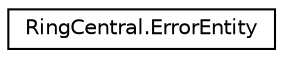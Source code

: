 digraph "Graphical Class Hierarchy"
{
 // LATEX_PDF_SIZE
  edge [fontname="Helvetica",fontsize="10",labelfontname="Helvetica",labelfontsize="10"];
  node [fontname="Helvetica",fontsize="10",shape=record];
  rankdir="LR";
  Node0 [label="RingCentral.ErrorEntity",height=0.2,width=0.4,color="black", fillcolor="white", style="filled",URL="$classRingCentral_1_1ErrorEntity.html",tooltip=" "];
}
